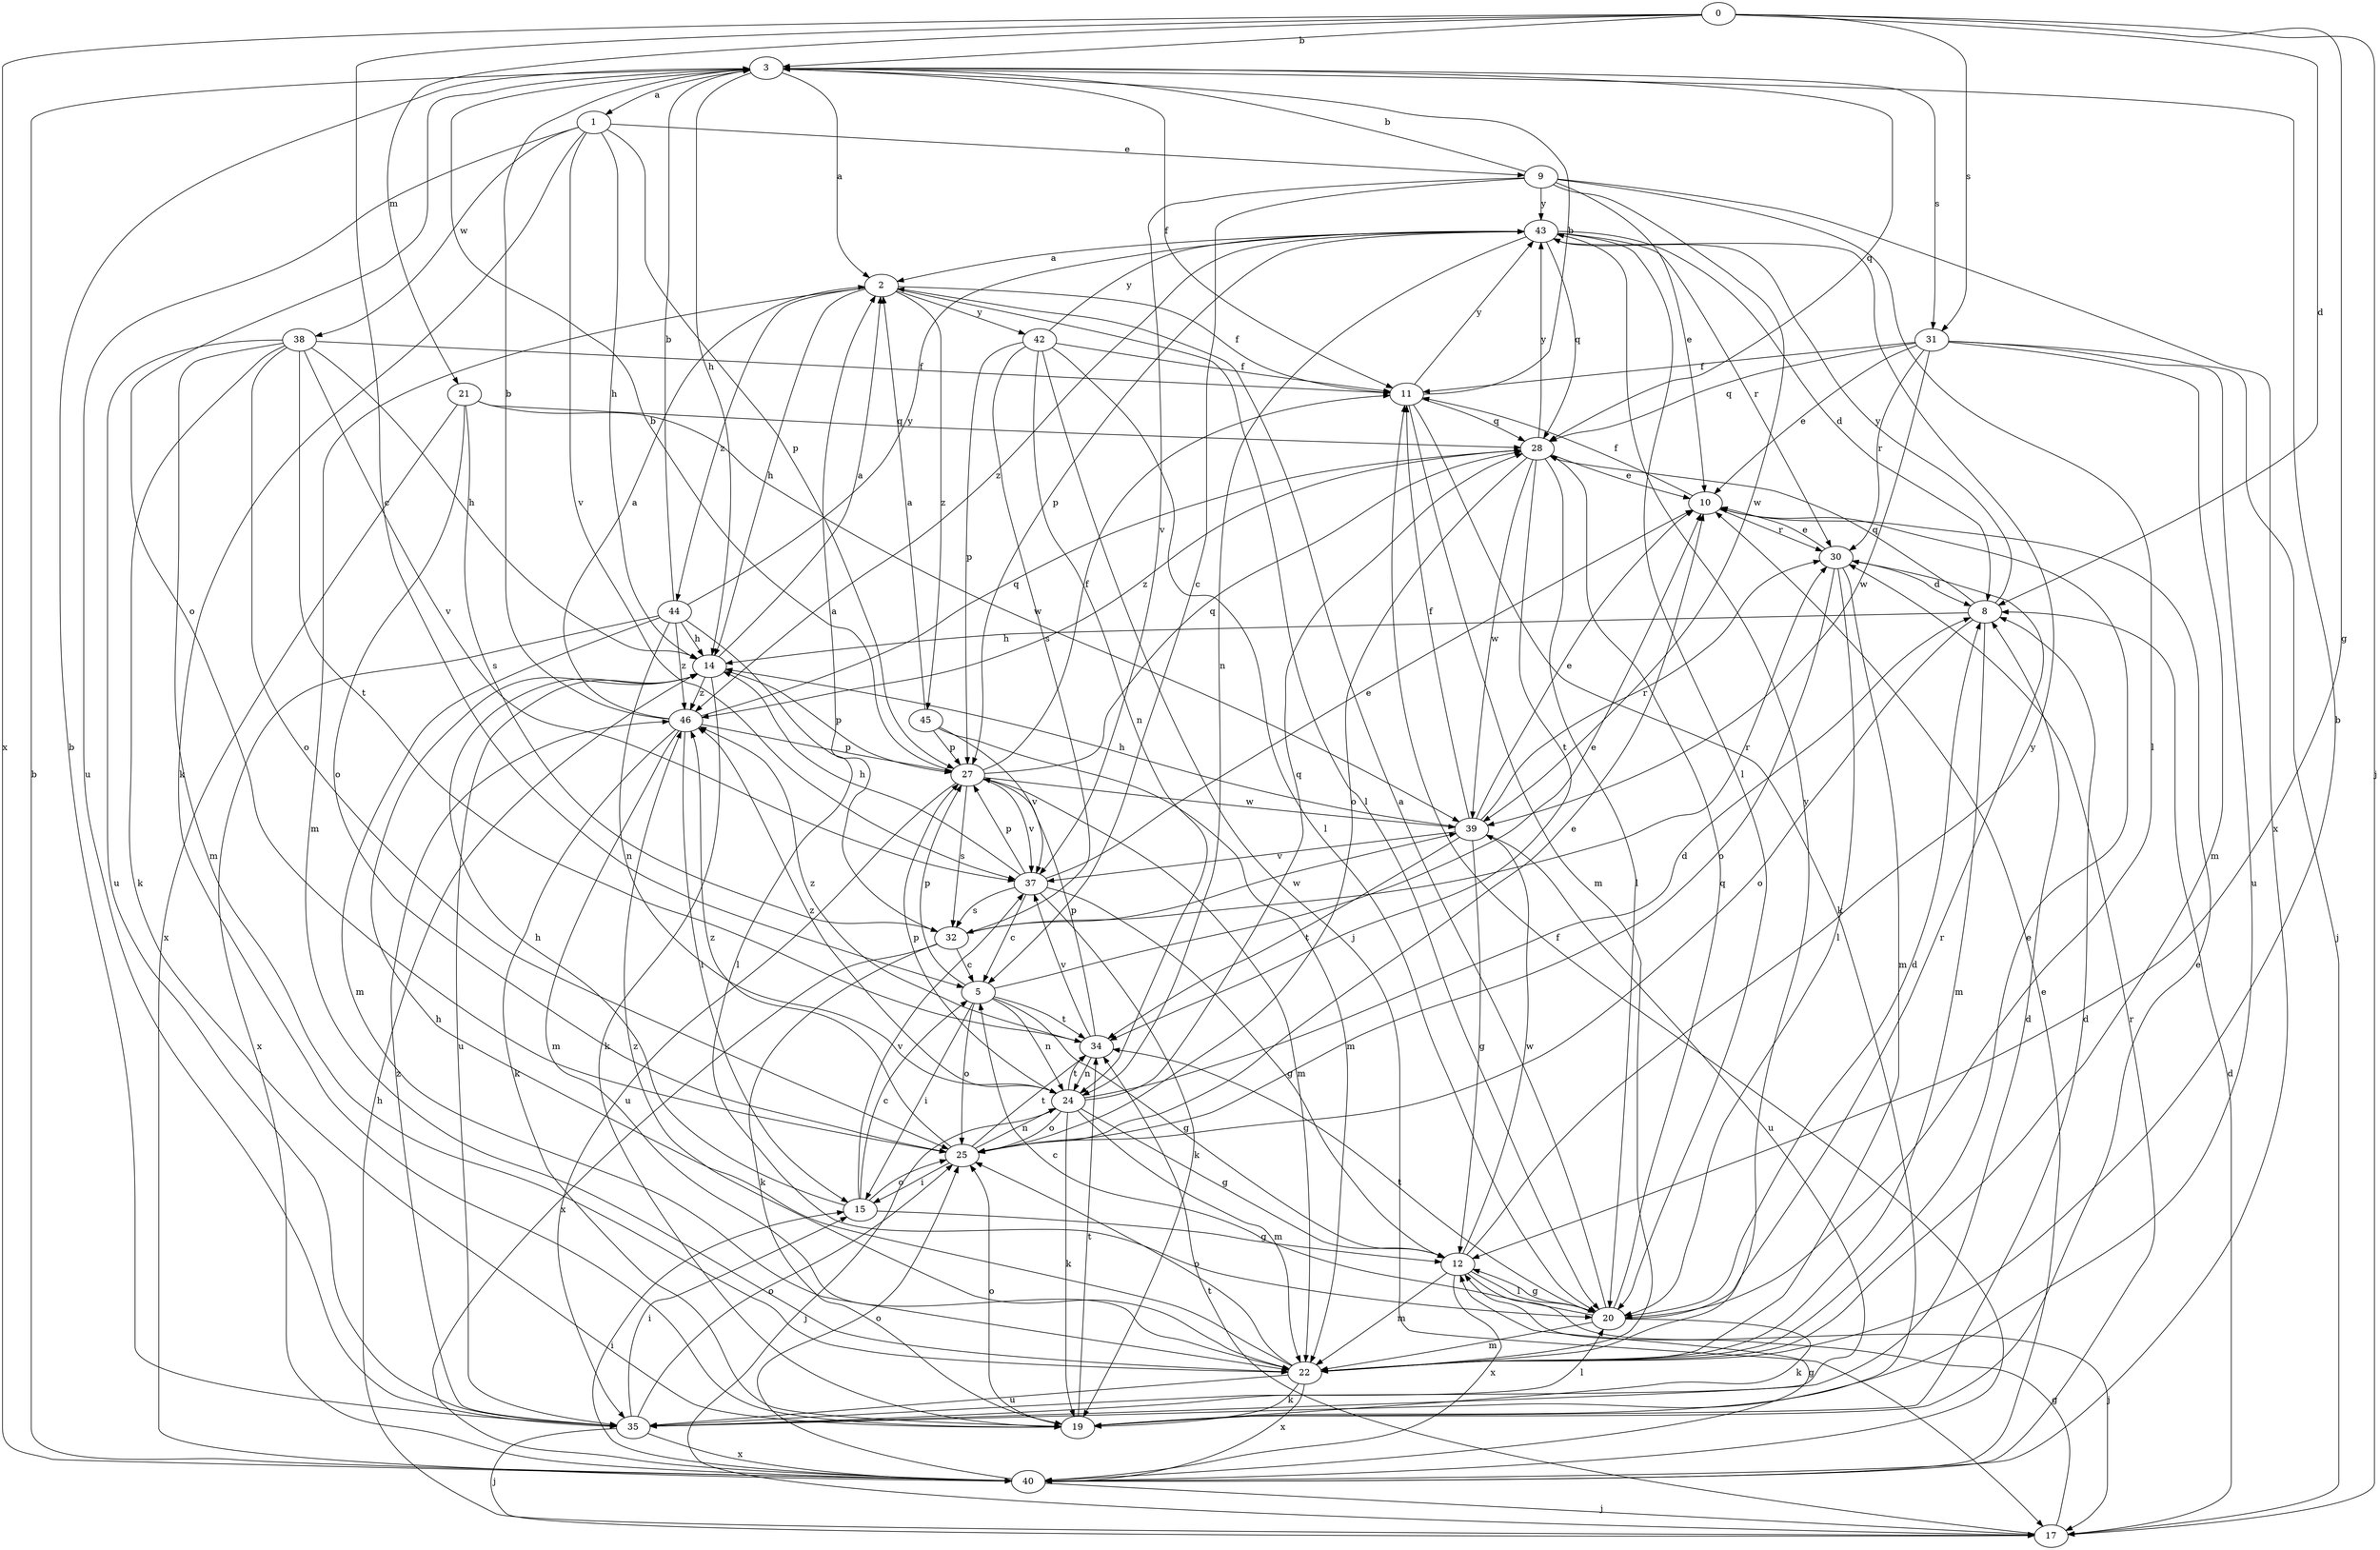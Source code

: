 strict digraph  {
0;
1;
2;
3;
5;
8;
9;
10;
11;
12;
14;
15;
17;
19;
20;
21;
22;
24;
25;
27;
28;
30;
31;
32;
34;
35;
37;
38;
39;
40;
42;
43;
44;
45;
46;
0 -> 3  [label=b];
0 -> 5  [label=c];
0 -> 8  [label=d];
0 -> 12  [label=g];
0 -> 17  [label=j];
0 -> 21  [label=m];
0 -> 31  [label=s];
0 -> 40  [label=x];
1 -> 9  [label=e];
1 -> 14  [label=h];
1 -> 19  [label=k];
1 -> 27  [label=p];
1 -> 35  [label=u];
1 -> 37  [label=v];
1 -> 38  [label=w];
2 -> 11  [label=f];
2 -> 14  [label=h];
2 -> 20  [label=l];
2 -> 22  [label=m];
2 -> 42  [label=y];
2 -> 44  [label=z];
2 -> 45  [label=z];
3 -> 1  [label=a];
3 -> 2  [label=a];
3 -> 11  [label=f];
3 -> 14  [label=h];
3 -> 25  [label=o];
3 -> 28  [label=q];
3 -> 31  [label=s];
5 -> 10  [label=e];
5 -> 12  [label=g];
5 -> 15  [label=i];
5 -> 24  [label=n];
5 -> 25  [label=o];
5 -> 27  [label=p];
5 -> 34  [label=t];
8 -> 14  [label=h];
8 -> 22  [label=m];
8 -> 25  [label=o];
8 -> 28  [label=q];
8 -> 43  [label=y];
9 -> 3  [label=b];
9 -> 5  [label=c];
9 -> 10  [label=e];
9 -> 20  [label=l];
9 -> 37  [label=v];
9 -> 39  [label=w];
9 -> 40  [label=x];
9 -> 43  [label=y];
10 -> 11  [label=f];
10 -> 30  [label=r];
11 -> 3  [label=b];
11 -> 19  [label=k];
11 -> 22  [label=m];
11 -> 28  [label=q];
11 -> 43  [label=y];
12 -> 17  [label=j];
12 -> 20  [label=l];
12 -> 22  [label=m];
12 -> 39  [label=w];
12 -> 40  [label=x];
12 -> 43  [label=y];
14 -> 2  [label=a];
14 -> 19  [label=k];
14 -> 27  [label=p];
14 -> 35  [label=u];
14 -> 46  [label=z];
15 -> 5  [label=c];
15 -> 12  [label=g];
15 -> 14  [label=h];
15 -> 25  [label=o];
15 -> 37  [label=v];
17 -> 8  [label=d];
17 -> 12  [label=g];
17 -> 14  [label=h];
17 -> 34  [label=t];
19 -> 8  [label=d];
19 -> 10  [label=e];
19 -> 25  [label=o];
19 -> 34  [label=t];
20 -> 2  [label=a];
20 -> 5  [label=c];
20 -> 8  [label=d];
20 -> 12  [label=g];
20 -> 19  [label=k];
20 -> 22  [label=m];
20 -> 28  [label=q];
20 -> 30  [label=r];
20 -> 34  [label=t];
21 -> 25  [label=o];
21 -> 28  [label=q];
21 -> 32  [label=s];
21 -> 39  [label=w];
21 -> 40  [label=x];
22 -> 3  [label=b];
22 -> 10  [label=e];
22 -> 14  [label=h];
22 -> 19  [label=k];
22 -> 25  [label=o];
22 -> 35  [label=u];
22 -> 40  [label=x];
22 -> 43  [label=y];
22 -> 46  [label=z];
24 -> 8  [label=d];
24 -> 12  [label=g];
24 -> 17  [label=j];
24 -> 19  [label=k];
24 -> 22  [label=m];
24 -> 25  [label=o];
24 -> 27  [label=p];
24 -> 28  [label=q];
24 -> 34  [label=t];
24 -> 46  [label=z];
25 -> 10  [label=e];
25 -> 15  [label=i];
25 -> 24  [label=n];
25 -> 34  [label=t];
25 -> 46  [label=z];
27 -> 3  [label=b];
27 -> 11  [label=f];
27 -> 22  [label=m];
27 -> 28  [label=q];
27 -> 32  [label=s];
27 -> 35  [label=u];
27 -> 37  [label=v];
27 -> 39  [label=w];
28 -> 10  [label=e];
28 -> 20  [label=l];
28 -> 25  [label=o];
28 -> 34  [label=t];
28 -> 39  [label=w];
28 -> 43  [label=y];
28 -> 46  [label=z];
30 -> 8  [label=d];
30 -> 10  [label=e];
30 -> 20  [label=l];
30 -> 22  [label=m];
30 -> 25  [label=o];
31 -> 10  [label=e];
31 -> 11  [label=f];
31 -> 17  [label=j];
31 -> 22  [label=m];
31 -> 28  [label=q];
31 -> 30  [label=r];
31 -> 35  [label=u];
31 -> 39  [label=w];
32 -> 2  [label=a];
32 -> 5  [label=c];
32 -> 19  [label=k];
32 -> 30  [label=r];
32 -> 39  [label=w];
32 -> 40  [label=x];
34 -> 24  [label=n];
34 -> 27  [label=p];
34 -> 37  [label=v];
34 -> 46  [label=z];
35 -> 3  [label=b];
35 -> 8  [label=d];
35 -> 15  [label=i];
35 -> 17  [label=j];
35 -> 20  [label=l];
35 -> 25  [label=o];
35 -> 40  [label=x];
35 -> 46  [label=z];
37 -> 5  [label=c];
37 -> 10  [label=e];
37 -> 12  [label=g];
37 -> 14  [label=h];
37 -> 19  [label=k];
37 -> 27  [label=p];
37 -> 32  [label=s];
38 -> 11  [label=f];
38 -> 14  [label=h];
38 -> 19  [label=k];
38 -> 22  [label=m];
38 -> 25  [label=o];
38 -> 34  [label=t];
38 -> 35  [label=u];
38 -> 37  [label=v];
39 -> 10  [label=e];
39 -> 11  [label=f];
39 -> 12  [label=g];
39 -> 14  [label=h];
39 -> 30  [label=r];
39 -> 34  [label=t];
39 -> 35  [label=u];
39 -> 37  [label=v];
40 -> 3  [label=b];
40 -> 10  [label=e];
40 -> 11  [label=f];
40 -> 12  [label=g];
40 -> 15  [label=i];
40 -> 17  [label=j];
40 -> 25  [label=o];
40 -> 30  [label=r];
42 -> 11  [label=f];
42 -> 17  [label=j];
42 -> 20  [label=l];
42 -> 24  [label=n];
42 -> 27  [label=p];
42 -> 32  [label=s];
42 -> 43  [label=y];
43 -> 2  [label=a];
43 -> 8  [label=d];
43 -> 20  [label=l];
43 -> 24  [label=n];
43 -> 27  [label=p];
43 -> 28  [label=q];
43 -> 30  [label=r];
43 -> 46  [label=z];
44 -> 3  [label=b];
44 -> 14  [label=h];
44 -> 20  [label=l];
44 -> 22  [label=m];
44 -> 24  [label=n];
44 -> 40  [label=x];
44 -> 43  [label=y];
44 -> 46  [label=z];
45 -> 2  [label=a];
45 -> 22  [label=m];
45 -> 27  [label=p];
45 -> 37  [label=v];
46 -> 2  [label=a];
46 -> 3  [label=b];
46 -> 15  [label=i];
46 -> 19  [label=k];
46 -> 22  [label=m];
46 -> 27  [label=p];
46 -> 28  [label=q];
}
